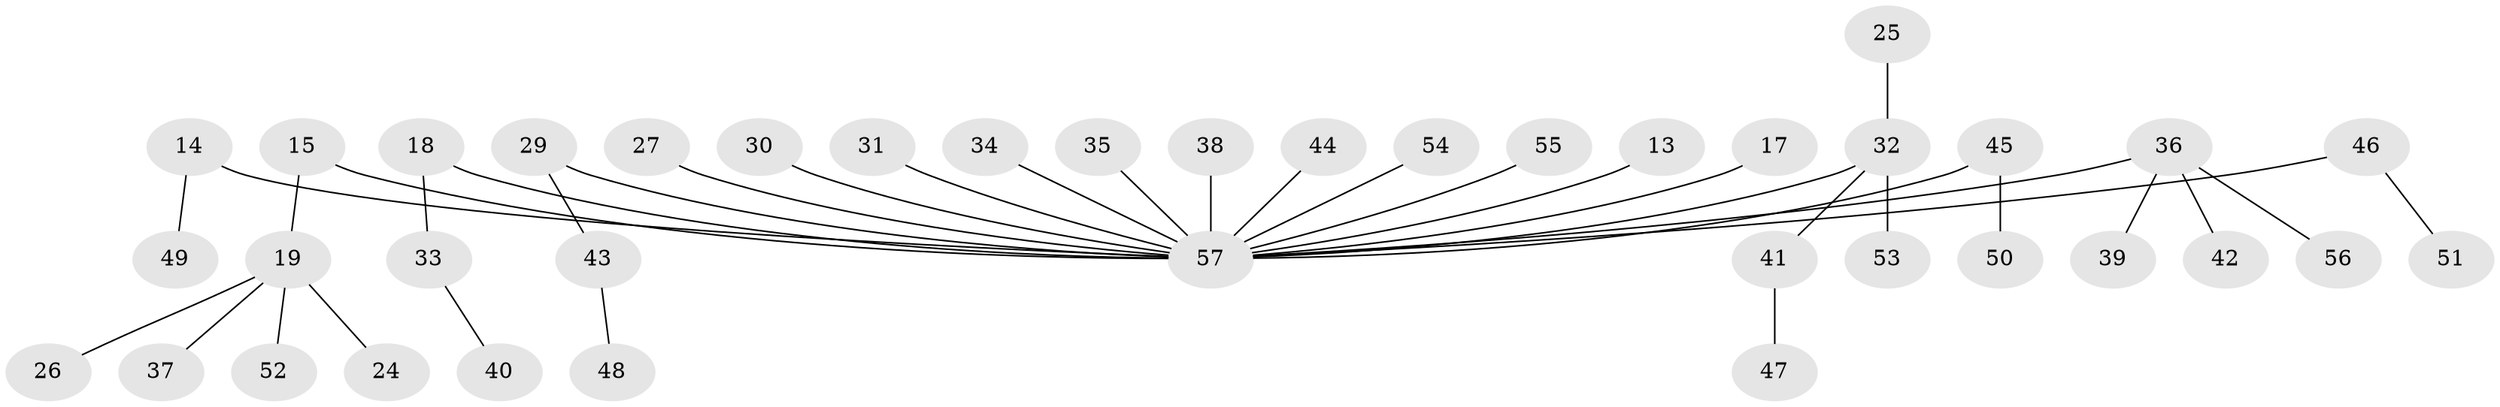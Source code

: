 // original degree distribution, {7: 0.017543859649122806, 2: 0.2631578947368421, 8: 0.017543859649122806, 3: 0.08771929824561403, 4: 0.05263157894736842, 5: 0.03508771929824561, 1: 0.5263157894736842}
// Generated by graph-tools (version 1.1) at 2025/56/03/04/25 21:56:43]
// undirected, 39 vertices, 38 edges
graph export_dot {
graph [start="1"]
  node [color=gray90,style=filled];
  13;
  14;
  15;
  17;
  18;
  19;
  24;
  25;
  26;
  27;
  29;
  30;
  31;
  32 [super="+21"];
  33;
  34;
  35;
  36 [super="+28"];
  37;
  38;
  39;
  40;
  41;
  42;
  43;
  44;
  45;
  46;
  47;
  48;
  49;
  50;
  51;
  52;
  53;
  54;
  55;
  56;
  57 [super="+10+20+12"];
  13 -- 57;
  14 -- 49;
  14 -- 57;
  15 -- 19;
  15 -- 57;
  17 -- 57;
  18 -- 33;
  18 -- 57;
  19 -- 24;
  19 -- 26;
  19 -- 37;
  19 -- 52;
  25 -- 32;
  27 -- 57;
  29 -- 43;
  29 -- 57;
  30 -- 57;
  31 -- 57;
  32 -- 53;
  32 -- 41;
  32 -- 57;
  33 -- 40;
  34 -- 57;
  35 -- 57;
  36 -- 39;
  36 -- 56;
  36 -- 42;
  36 -- 57;
  38 -- 57;
  41 -- 47;
  43 -- 48;
  44 -- 57;
  45 -- 50;
  45 -- 57;
  46 -- 51;
  46 -- 57;
  54 -- 57;
  55 -- 57;
}
